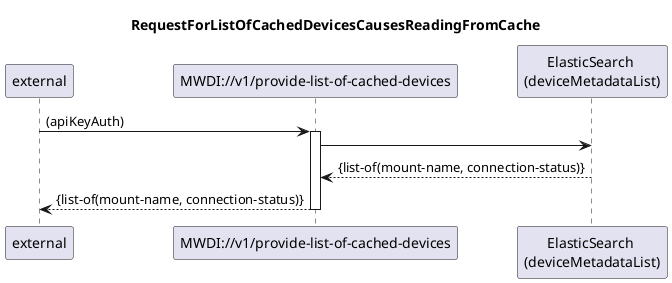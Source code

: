@startuml 110_ProvideListOfCachedDevices
skinparam responseMessageBelowArrow true

title RequestForListOfCachedDevicesCausesReadingFromCache

participant "external" as requestor
participant "MWDI://v1/provide-list-of-cached-devices" as mwdi
participant "ElasticSearch \n(deviceMetadataList)" as deviceList

requestor -> mwdi: (apiKeyAuth)
activate mwdi

mwdi -> deviceList
deviceList --> mwdi: {list-of(mount-name, connection-status)}

mwdi --> requestor: {list-of(mount-name, connection-status)}
deactivate mwdi

@enduml